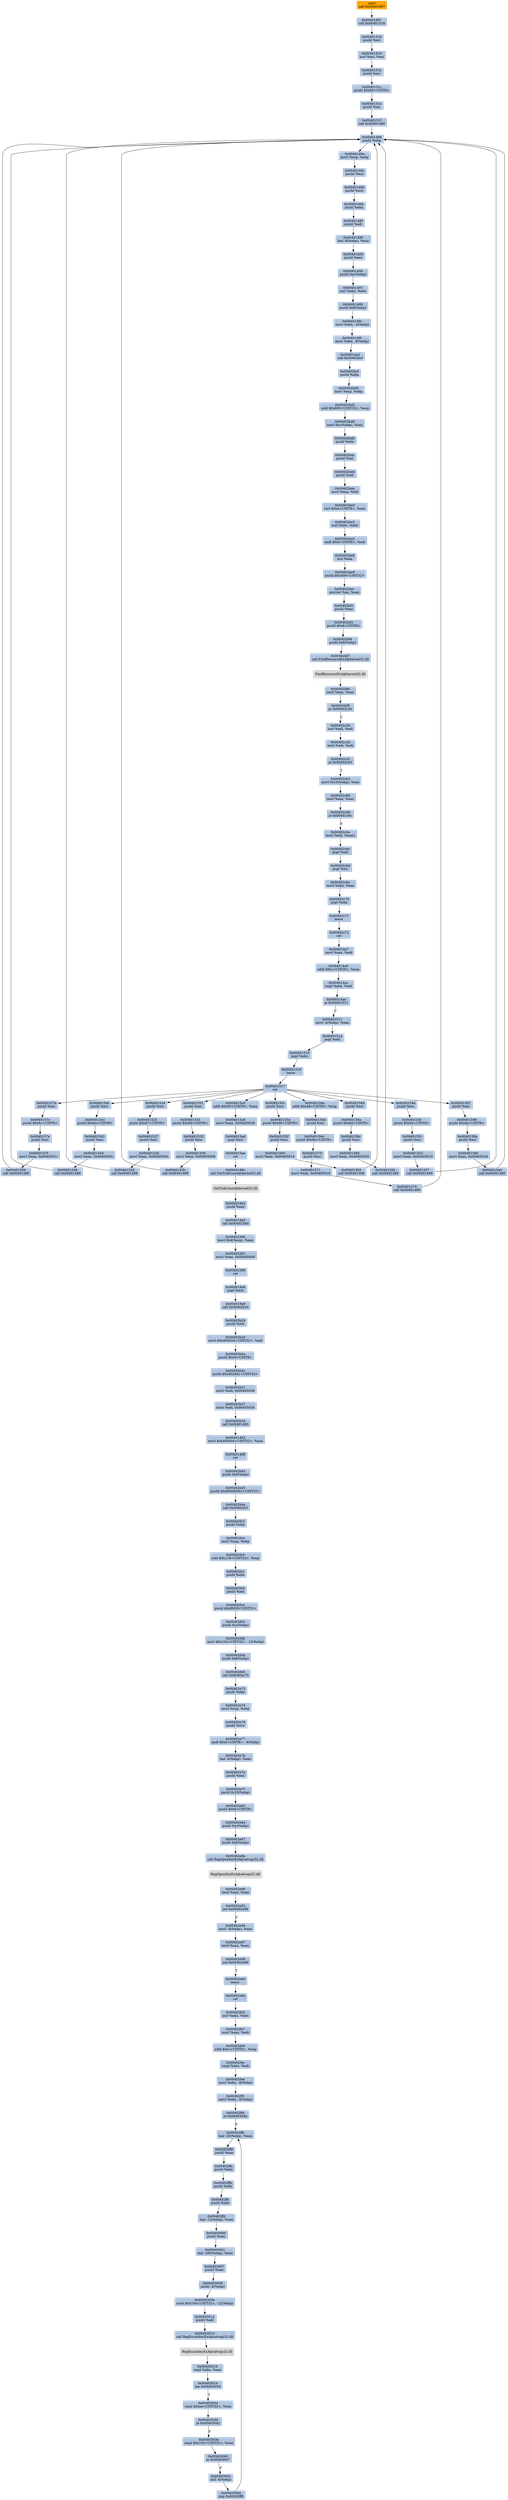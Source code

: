 digraph G {
node[shape=rectangle,style=filled,fillcolor=lightsteelblue,color=lightsteelblue]
bgcolor="transparent"
a0x00401a05call_0x00401997[label="start\ncall 0x00401997",fillcolor="orange",color="lightgrey"];
a0x00401997call_0x00401518[label="0x00401997\ncall 0x00401518"];
a0x00401518pushl_esi[label="0x00401518\npushl %esi"];
a0x00401519xorl_esi_esi[label="0x00401519\nxorl %esi, %esi"];
a0x0040151bpushl_esi[label="0x0040151b\npushl %esi"];
a0x0040151cpushl_0x69UINT8[label="0x0040151c\npushl $0x69<UINT8>"];
a0x0040151epushl_esi[label="0x0040151e\npushl %esi"];
a0x0040151fcall_0x00401489[label="0x0040151f\ncall 0x00401489"];
a0x00401489pushl_ebp[label="0x00401489\npushl %ebp"];
a0x0040148amovl_esp_ebp[label="0x0040148a\nmovl %esp, %ebp"];
a0x0040148cpushl_ecx[label="0x0040148c\npushl %ecx"];
a0x0040148dpushl_ecx[label="0x0040148d\npushl %ecx"];
a0x0040148epushl_ebx[label="0x0040148e\npushl %ebx"];
a0x0040148fpushl_edi[label="0x0040148f\npushl %edi"];
a0x00401490leal__8ebp__eax[label="0x00401490\nleal -8(%ebp), %eax"];
a0x00401493pushl_eax[label="0x00401493\npushl %eax"];
a0x00401494pushl_0xcebp_[label="0x00401494\npushl 0xc(%ebp)"];
a0x00401497xorl_ebx_ebx[label="0x00401497\nxorl %ebx, %ebx"];
a0x00401499pushl_0x8ebp_[label="0x00401499\npushl 0x8(%ebp)"];
a0x0040149cmovl_ebx__4ebp_[label="0x0040149c\nmovl %ebx, -4(%ebp)"];
a0x0040149fmovl_ebx__8ebp_[label="0x0040149f\nmovl %ebx, -8(%ebp)"];
a0x004014a2call_0x00402bcf[label="0x004014a2\ncall 0x00402bcf"];
a0x00402bcfpushl_ebp[label="0x00402bcf\npushl %ebp"];
a0x00402bd0movl_esp_ebp[label="0x00402bd0\nmovl %esp, %ebp"];
a0x00402bd2subl_0x800UINT32_esp[label="0x00402bd2\nsubl $0x800<UINT32>, %esp"];
a0x00402bd8movl_0xcebp__eax[label="0x00402bd8\nmovl 0xc(%ebp), %eax"];
a0x00402bdbpushl_ebx[label="0x00402bdb\npushl %ebx"];
a0x00402bdcpushl_esi[label="0x00402bdc\npushl %esi"];
a0x00402bddpushl_edi[label="0x00402bdd\npushl %edi"];
a0x00402bdemovl_eax_edi[label="0x00402bde\nmovl %eax, %edi"];
a0x00402be0shrl_0x4UINT8_eax[label="0x00402be0\nshrl $0x4<UINT8>, %eax"];
a0x00402be3xorl_ebx_ebx[label="0x00402be3\nxorl %ebx, %ebx"];
a0x00402be5andl_0xfUINT8_edi[label="0x00402be5\nandl $0xf<UINT8>, %edi"];
a0x00402be8incl_eax[label="0x00402be8\nincl %eax"];
a0x00402be9pushl_0x400UINT32[label="0x00402be9\npushl $0x400<UINT32>"];
a0x00402beemovzwl_ax_eax[label="0x00402bee\nmovzwl %ax, %eax"];
a0x00402bf1pushl_eax[label="0x00402bf1\npushl %eax"];
a0x00402bf2pushl_0x6UINT8[label="0x00402bf2\npushl $0x6<UINT8>"];
a0x00402bf4pushl_0x8ebp_[label="0x00402bf4\npushl 0x8(%ebp)"];
a0x00402bf7call_FindResourceExA_kernel32_dll[label="0x00402bf7\ncall FindResourceExA@kernel32.dll"];
FindResourceExA_kernel32_dll[label="FindResourceExA@kernel32.dll",fillcolor="lightgrey",color="lightgrey"];
a0x00402bfdtestl_eax_eax[label="0x00402bfd\ntestl %eax, %eax"];
a0x00402bffje_0x00402c2b[label="0x00402bff\nje 0x00402c2b"];
a0x00402c2bxorl_edi_edi[label="0x00402c2b\nxorl %edi, %edi"];
a0x00402c2dtestl_edi_edi[label="0x00402c2d\ntestl %edi, %edi"];
a0x00402c2fje_0x00402c63[label="0x00402c2f\nje 0x00402c63"];
a0x00402c63movl_0x10ebp__eax[label="0x00402c63\nmovl 0x10(%ebp), %eax"];
a0x00402c66testl_eax_eax[label="0x00402c66\ntestl %eax, %eax"];
a0x00402c68je_0x00402c6c[label="0x00402c68\nje 0x00402c6c"];
a0x00402c6amovl_edi_eax_[label="0x00402c6a\nmovl %edi, (%eax)"];
a0x00402c6cpopl_edi[label="0x00402c6c\npopl %edi"];
a0x00402c6dpopl_esi[label="0x00402c6d\npopl %esi"];
a0x00402c6emovl_ebx_eax[label="0x00402c6e\nmovl %ebx, %eax"];
a0x00402c70popl_ebx[label="0x00402c70\npopl %ebx"];
a0x00402c71leave_[label="0x00402c71\nleave "];
a0x00402c72ret[label="0x00402c72\nret"];
a0x004014a7movl_eax_edi[label="0x004014a7\nmovl %eax, %edi"];
a0x004014a9addl_0xcUINT8_esp[label="0x004014a9\naddl $0xc<UINT8>, %esp"];
a0x004014accmpl_ebx_edi[label="0x004014ac\ncmpl %ebx, %edi"];
a0x004014aeje_0x00401511[label="0x004014ae\nje 0x00401511"];
a0x00401511movl__4ebp__eax[label="0x00401511\nmovl -4(%ebp), %eax"];
a0x00401514popl_edi[label="0x00401514\npopl %edi"];
a0x00401515popl_ebx[label="0x00401515\npopl %ebx"];
a0x00401516leave_[label="0x00401516\nleave "];
a0x00401517ret[label="0x00401517\nret"];
a0x00401524pushl_esi[label="0x00401524\npushl %esi"];
a0x00401525pushl_0x67UINT8[label="0x00401525\npushl $0x67<UINT8>"];
a0x00401527pushl_esi[label="0x00401527\npushl %esi"];
a0x00401528movl_eax_0x00405004[label="0x00401528\nmovl %eax, 0x00405004"];
a0x0040152dcall_0x00401489[label="0x0040152d\ncall 0x00401489"];
a0x00401532pushl_esi[label="0x00401532\npushl %esi"];
a0x00401533pushl_0x68UINT8[label="0x00401533\npushl $0x68<UINT8>"];
a0x00401535pushl_esi[label="0x00401535\npushl %esi"];
a0x00401536movl_eax_0x00405008[label="0x00401536\nmovl %eax, 0x00405008"];
a0x0040153bcall_0x00401489[label="0x0040153b\ncall 0x00401489"];
a0x00401540pushl_esi[label="0x00401540\npushl %esi"];
a0x00401541pushl_0x6aUINT8[label="0x00401541\npushl $0x6a<UINT8>"];
a0x00401543pushl_esi[label="0x00401543\npushl %esi"];
a0x00401544movl_eax_0x0040500c[label="0x00401544\nmovl %eax, 0x0040500c"];
a0x00401549call_0x00401489[label="0x00401549\ncall 0x00401489"];
a0x0040154epushl_esi[label="0x0040154e\npushl %esi"];
a0x0040154fpushl_0x65UINT8[label="0x0040154f\npushl $0x65<UINT8>"];
a0x00401551pushl_esi[label="0x00401551\npushl %esi"];
a0x00401552movl_eax_0x00405010[label="0x00401552\nmovl %eax, 0x00405010"];
a0x00401557call_0x00401489[label="0x00401557\ncall 0x00401489"];
a0x0040155cpushl_esi[label="0x0040155c\npushl %esi"];
a0x0040155dpushl_0x66UINT8[label="0x0040155d\npushl $0x66<UINT8>"];
a0x0040155fpushl_esi[label="0x0040155f\npushl %esi"];
a0x00401560movl_eax_0x00405014[label="0x00401560\nmovl %eax, 0x00405014"];
a0x00401565call_0x00401489[label="0x00401565\ncall 0x00401489"];
a0x0040156aaddl_0x48UINT8_esp[label="0x0040156a\naddl $0x48<UINT8>, %esp"];
a0x0040156dpushl_esi[label="0x0040156d\npushl %esi"];
a0x0040156epushl_0x6bUINT8[label="0x0040156e\npushl $0x6b<UINT8>"];
a0x00401570pushl_esi[label="0x00401570\npushl %esi"];
a0x00401571movl_eax_0x00405018[label="0x00401571\nmovl %eax, 0x00405018"];
a0x00401576call_0x00401489[label="0x00401576\ncall 0x00401489"];
a0x0040157bpushl_esi[label="0x0040157b\npushl %esi"];
a0x0040157cpushl_0x6cUINT8[label="0x0040157c\npushl $0x6c<UINT8>"];
a0x0040157epushl_esi[label="0x0040157e\npushl %esi"];
a0x0040157fmovl_eax_0x0040501c[label="0x0040157f\nmovl %eax, 0x0040501c"];
a0x00401584call_0x00401489[label="0x00401584\ncall 0x00401489"];
a0x00401589pushl_esi[label="0x00401589\npushl %esi"];
a0x0040158apushl_0x6dUINT8[label="0x0040158a\npushl $0x6d<UINT8>"];
a0x0040158cpushl_esi[label="0x0040158c\npushl %esi"];
a0x0040158dmovl_eax_0x00405020[label="0x0040158d\nmovl %eax, 0x00405020"];
a0x00401592call_0x00401489[label="0x00401592\ncall 0x00401489"];
a0x00401597pushl_esi[label="0x00401597\npushl %esi"];
a0x00401598pushl_0x6eUINT8[label="0x00401598\npushl $0x6e<UINT8>"];
a0x0040159apushl_esi[label="0x0040159a\npushl %esi"];
a0x0040159bmovl_eax_0x00405024[label="0x0040159b\nmovl %eax, 0x00405024"];
a0x004015a0call_0x00401489[label="0x004015a0\ncall 0x00401489"];
a0x004015a5addl_0x30UINT8_esp[label="0x004015a5\naddl $0x30<UINT8>, %esp"];
a0x004015a8movl_eax_0x00405028[label="0x004015a8\nmovl %eax, 0x00405028"];
a0x004015adpopl_esi[label="0x004015ad\npopl %esi"];
a0x004015aeret[label="0x004015ae\nret"];
a0x0040199ccall_GetTickCount_kernel32_dll[label="0x0040199c\ncall GetTickCount@kernel32.dll"];
GetTickCount_kernel32_dll[label="GetTickCount@kernel32.dll",fillcolor="lightgrey",color="lightgrey"];
a0x004019a2pushl_eax[label="0x004019a2\npushl %eax"];
a0x004019a3call_0x0040238d[label="0x004019a3\ncall 0x0040238d"];
a0x0040238dmovl_0x4esp__eax[label="0x0040238d\nmovl 0x4(%esp), %eax"];
a0x00402391movl_eax_0x00405000[label="0x00402391\nmovl %eax, 0x00405000"];
a0x00402396ret[label="0x00402396\nret"];
a0x004019a8popl_ecx[label="0x004019a8\npopl %ecx"];
a0x004019a9call_0x00402b24[label="0x004019a9\ncall 0x00402b24"];
a0x00402b24pushl_edi[label="0x00402b24\npushl %edi"];
a0x00402b25movl_0x405034UINT32_edi[label="0x00402b25\nmovl $0x405034<UINT32>, %edi"];
a0x00402b2apushl_0x0UINT8[label="0x00402b2a\npushl $0x0<UINT8>"];
a0x00402b2cpushl_0x4029d1UINT32[label="0x00402b2c\npushl $0x4029d1<UINT32>"];
a0x00402b31movl_edi_0x00405038[label="0x00402b31\nmovl %edi, 0x00405038"];
a0x00402b37movl_edi_0x00405034[label="0x00402b37\nmovl %edi, 0x00405034"];
a0x00402b3dcall_0x00401483[label="0x00402b3d\ncall 0x00401483"];
a0x00401483movl_0x405004UINT32_eax[label="0x00401483\nmovl $0x405004<UINT32>, %eax"];
a0x00401488ret[label="0x00401488\nret"];
a0x00402b42pushl_0x4eax_[label="0x00402b42\npushl 0x4(%eax)"];
a0x00402b45pushl_0x80000002UINT32[label="0x00402b45\npushl $0x80000002<UINT32>"];
a0x00402b4acall_0x00402fc3[label="0x00402b4a\ncall 0x00402fc3"];
a0x00402fc3pushl_ebp[label="0x00402fc3\npushl %ebp"];
a0x00402fc4movl_esp_ebp[label="0x00402fc4\nmovl %esp, %ebp"];
a0x00402fc6subl_0x118UINT32_esp[label="0x00402fc6\nsubl $0x118<UINT32>, %esp"];
a0x00402fccpushl_ebx[label="0x00402fcc\npushl %ebx"];
a0x00402fcdpushl_edi[label="0x00402fcd\npushl %edi"];
a0x00402fcepushl_0xf003fUINT32[label="0x00402fce\npushl $0xf003f<UINT32>"];
a0x00402fd3pushl_0xcebp_[label="0x00402fd3\npushl 0xc(%ebp)"];
a0x00402fd6movl_0x104UINT32__12ebp_[label="0x00402fd6\nmovl $0x104<UINT32>, -12(%ebp)"];
a0x00402fddpushl_0x8ebp_[label="0x00402fdd\npushl 0x8(%ebp)"];
a0x00402fe0call_0x00402e73[label="0x00402fe0\ncall 0x00402e73"];
a0x00402e73pushl_ebp[label="0x00402e73\npushl %ebp"];
a0x00402e74movl_esp_ebp[label="0x00402e74\nmovl %esp, %ebp"];
a0x00402e76pushl_ecx[label="0x00402e76\npushl %ecx"];
a0x00402e77andl_0x0UINT8__4ebp_[label="0x00402e77\nandl $0x0<UINT8>, -4(%ebp)"];
a0x00402e7bleal__4ebp__eax[label="0x00402e7b\nleal -4(%ebp), %eax"];
a0x00402e7epushl_eax[label="0x00402e7e\npushl %eax"];
a0x00402e7fpushl_0x10ebp_[label="0x00402e7f\npushl 0x10(%ebp)"];
a0x00402e82pushl_0x0UINT8[label="0x00402e82\npushl $0x0<UINT8>"];
a0x00402e84pushl_0xcebp_[label="0x00402e84\npushl 0xc(%ebp)"];
a0x00402e87pushl_0x8ebp_[label="0x00402e87\npushl 0x8(%ebp)"];
a0x00402e8acall_RegOpenKeyExA_advapi32_dll[label="0x00402e8a\ncall RegOpenKeyExA@advapi32.dll"];
RegOpenKeyExA_advapi32_dll[label="RegOpenKeyExA@advapi32.dll",fillcolor="lightgrey",color="lightgrey"];
a0x00402e90testl_eax_eax[label="0x00402e90\ntestl %eax, %eax"];
a0x00402e92jne_0x00402e9b[label="0x00402e92\njne 0x00402e9b"];
a0x00402e94movl__4ebp__eax[label="0x00402e94\nmovl -4(%ebp), %eax"];
a0x00402e97testl_eax_eax[label="0x00402e97\ntestl %eax, %eax"];
a0x00402e99jne_0x00402e9d[label="0x00402e99\njne 0x00402e9d"];
a0x00402e9dleave_[label="0x00402e9d\nleave "];
a0x00402e9eret[label="0x00402e9e\nret"];
a0x00402fe5xorl_ebx_ebx[label="0x00402fe5\nxorl %ebx, %ebx"];
a0x00402fe7movl_eax_edi[label="0x00402fe7\nmovl %eax, %edi"];
a0x00402fe9addl_0xcUINT8_esp[label="0x00402fe9\naddl $0xc<UINT8>, %esp"];
a0x00402feccmpl_ebx_edi[label="0x00402fec\ncmpl %ebx, %edi"];
a0x00402feemovl_ebx__8ebp_[label="0x00402fee\nmovl %ebx, -8(%ebp)"];
a0x00402ff1movl_ebx__4ebp_[label="0x00402ff1\nmovl %ebx, -4(%ebp)"];
a0x00402ff4je_0x0040304e[label="0x00402ff4\nje 0x0040304e"];
a0x00402ff6leal__20ebp__eax[label="0x00402ff6\nleal -20(%ebp), %eax"];
a0x00402ff9pushl_eax[label="0x00402ff9\npushl %eax"];
a0x00402ffapushl_ebx[label="0x00402ffa\npushl %ebx"];
a0x00402ffbpushl_ebx[label="0x00402ffb\npushl %ebx"];
a0x00402ffcpushl_ebx[label="0x00402ffc\npushl %ebx"];
a0x00402ffdleal__12ebp__eax[label="0x00402ffd\nleal -12(%ebp), %eax"];
a0x00403000pushl_eax[label="0x00403000\npushl %eax"];
a0x00403001leal__280ebp__eax[label="0x00403001\nleal -280(%ebp), %eax"];
a0x00403007pushl_eax[label="0x00403007\npushl %eax"];
a0x00403008pushl__4ebp_[label="0x00403008\npushl -4(%ebp)"];
a0x0040300bmovl_0x104UINT32__12ebp_[label="0x0040300b\nmovl $0x104<UINT32>, -12(%ebp)"];
a0x00403012pushl_edi[label="0x00403012\npushl %edi"];
a0x00403013call_RegEnumKeyExA_advapi32_dll[label="0x00403013\ncall RegEnumKeyExA@advapi32.dll"];
RegEnumKeyExA_advapi32_dll[label="RegEnumKeyExA@advapi32.dll",fillcolor="lightgrey",color="lightgrey"];
a0x00403019cmpl_ebx_eax[label="0x00403019\ncmpl %ebx, %eax"];
a0x0040301bjne_0x00403034[label="0x0040301b\njne 0x00403034"];
a0x00403034cmpl_0xeaUINT32_eax[label="0x00403034\ncmpl $0xea<UINT32>, %eax"];
a0x00403039je_0x00403042[label="0x00403039\nje 0x00403042"];
a0x0040303bcmpl_0x103UINT32_eax[label="0x0040303b\ncmpl $0x103<UINT32>, %eax"];
a0x00403040je_0x00403047[label="0x00403040\nje 0x00403047"];
a0x00403042incl__4ebp_[label="0x00403042\nincl -4(%ebp)"];
a0x00403045jmp_0x00402ff6[label="0x00403045\njmp 0x00402ff6"];
a0x00401a05call_0x00401997 -> a0x00401997call_0x00401518 [color="#000000"];
a0x00401997call_0x00401518 -> a0x00401518pushl_esi [color="#000000"];
a0x00401518pushl_esi -> a0x00401519xorl_esi_esi [color="#000000"];
a0x00401519xorl_esi_esi -> a0x0040151bpushl_esi [color="#000000"];
a0x0040151bpushl_esi -> a0x0040151cpushl_0x69UINT8 [color="#000000"];
a0x0040151cpushl_0x69UINT8 -> a0x0040151epushl_esi [color="#000000"];
a0x0040151epushl_esi -> a0x0040151fcall_0x00401489 [color="#000000"];
a0x0040151fcall_0x00401489 -> a0x00401489pushl_ebp [color="#000000"];
a0x00401489pushl_ebp -> a0x0040148amovl_esp_ebp [color="#000000"];
a0x0040148amovl_esp_ebp -> a0x0040148cpushl_ecx [color="#000000"];
a0x0040148cpushl_ecx -> a0x0040148dpushl_ecx [color="#000000"];
a0x0040148dpushl_ecx -> a0x0040148epushl_ebx [color="#000000"];
a0x0040148epushl_ebx -> a0x0040148fpushl_edi [color="#000000"];
a0x0040148fpushl_edi -> a0x00401490leal__8ebp__eax [color="#000000"];
a0x00401490leal__8ebp__eax -> a0x00401493pushl_eax [color="#000000"];
a0x00401493pushl_eax -> a0x00401494pushl_0xcebp_ [color="#000000"];
a0x00401494pushl_0xcebp_ -> a0x00401497xorl_ebx_ebx [color="#000000"];
a0x00401497xorl_ebx_ebx -> a0x00401499pushl_0x8ebp_ [color="#000000"];
a0x00401499pushl_0x8ebp_ -> a0x0040149cmovl_ebx__4ebp_ [color="#000000"];
a0x0040149cmovl_ebx__4ebp_ -> a0x0040149fmovl_ebx__8ebp_ [color="#000000"];
a0x0040149fmovl_ebx__8ebp_ -> a0x004014a2call_0x00402bcf [color="#000000"];
a0x004014a2call_0x00402bcf -> a0x00402bcfpushl_ebp [color="#000000"];
a0x00402bcfpushl_ebp -> a0x00402bd0movl_esp_ebp [color="#000000"];
a0x00402bd0movl_esp_ebp -> a0x00402bd2subl_0x800UINT32_esp [color="#000000"];
a0x00402bd2subl_0x800UINT32_esp -> a0x00402bd8movl_0xcebp__eax [color="#000000"];
a0x00402bd8movl_0xcebp__eax -> a0x00402bdbpushl_ebx [color="#000000"];
a0x00402bdbpushl_ebx -> a0x00402bdcpushl_esi [color="#000000"];
a0x00402bdcpushl_esi -> a0x00402bddpushl_edi [color="#000000"];
a0x00402bddpushl_edi -> a0x00402bdemovl_eax_edi [color="#000000"];
a0x00402bdemovl_eax_edi -> a0x00402be0shrl_0x4UINT8_eax [color="#000000"];
a0x00402be0shrl_0x4UINT8_eax -> a0x00402be3xorl_ebx_ebx [color="#000000"];
a0x00402be3xorl_ebx_ebx -> a0x00402be5andl_0xfUINT8_edi [color="#000000"];
a0x00402be5andl_0xfUINT8_edi -> a0x00402be8incl_eax [color="#000000"];
a0x00402be8incl_eax -> a0x00402be9pushl_0x400UINT32 [color="#000000"];
a0x00402be9pushl_0x400UINT32 -> a0x00402beemovzwl_ax_eax [color="#000000"];
a0x00402beemovzwl_ax_eax -> a0x00402bf1pushl_eax [color="#000000"];
a0x00402bf1pushl_eax -> a0x00402bf2pushl_0x6UINT8 [color="#000000"];
a0x00402bf2pushl_0x6UINT8 -> a0x00402bf4pushl_0x8ebp_ [color="#000000"];
a0x00402bf4pushl_0x8ebp_ -> a0x00402bf7call_FindResourceExA_kernel32_dll [color="#000000"];
a0x00402bf7call_FindResourceExA_kernel32_dll -> FindResourceExA_kernel32_dll [color="#000000"];
FindResourceExA_kernel32_dll -> a0x00402bfdtestl_eax_eax [color="#000000"];
a0x00402bfdtestl_eax_eax -> a0x00402bffje_0x00402c2b [color="#000000"];
a0x00402bffje_0x00402c2b -> a0x00402c2bxorl_edi_edi [color="#000000",label="T"];
a0x00402c2bxorl_edi_edi -> a0x00402c2dtestl_edi_edi [color="#000000"];
a0x00402c2dtestl_edi_edi -> a0x00402c2fje_0x00402c63 [color="#000000"];
a0x00402c2fje_0x00402c63 -> a0x00402c63movl_0x10ebp__eax [color="#000000",label="T"];
a0x00402c63movl_0x10ebp__eax -> a0x00402c66testl_eax_eax [color="#000000"];
a0x00402c66testl_eax_eax -> a0x00402c68je_0x00402c6c [color="#000000"];
a0x00402c68je_0x00402c6c -> a0x00402c6amovl_edi_eax_ [color="#000000",label="F"];
a0x00402c6amovl_edi_eax_ -> a0x00402c6cpopl_edi [color="#000000"];
a0x00402c6cpopl_edi -> a0x00402c6dpopl_esi [color="#000000"];
a0x00402c6dpopl_esi -> a0x00402c6emovl_ebx_eax [color="#000000"];
a0x00402c6emovl_ebx_eax -> a0x00402c70popl_ebx [color="#000000"];
a0x00402c70popl_ebx -> a0x00402c71leave_ [color="#000000"];
a0x00402c71leave_ -> a0x00402c72ret [color="#000000"];
a0x00402c72ret -> a0x004014a7movl_eax_edi [color="#000000"];
a0x004014a7movl_eax_edi -> a0x004014a9addl_0xcUINT8_esp [color="#000000"];
a0x004014a9addl_0xcUINT8_esp -> a0x004014accmpl_ebx_edi [color="#000000"];
a0x004014accmpl_ebx_edi -> a0x004014aeje_0x00401511 [color="#000000"];
a0x004014aeje_0x00401511 -> a0x00401511movl__4ebp__eax [color="#000000",label="T"];
a0x00401511movl__4ebp__eax -> a0x00401514popl_edi [color="#000000"];
a0x00401514popl_edi -> a0x00401515popl_ebx [color="#000000"];
a0x00401515popl_ebx -> a0x00401516leave_ [color="#000000"];
a0x00401516leave_ -> a0x00401517ret [color="#000000"];
a0x00401517ret -> a0x00401524pushl_esi [color="#000000"];
a0x00401524pushl_esi -> a0x00401525pushl_0x67UINT8 [color="#000000"];
a0x00401525pushl_0x67UINT8 -> a0x00401527pushl_esi [color="#000000"];
a0x00401527pushl_esi -> a0x00401528movl_eax_0x00405004 [color="#000000"];
a0x00401528movl_eax_0x00405004 -> a0x0040152dcall_0x00401489 [color="#000000"];
a0x0040152dcall_0x00401489 -> a0x00401489pushl_ebp [color="#000000"];
a0x00401517ret -> a0x00401532pushl_esi [color="#000000"];
a0x00401532pushl_esi -> a0x00401533pushl_0x68UINT8 [color="#000000"];
a0x00401533pushl_0x68UINT8 -> a0x00401535pushl_esi [color="#000000"];
a0x00401535pushl_esi -> a0x00401536movl_eax_0x00405008 [color="#000000"];
a0x00401536movl_eax_0x00405008 -> a0x0040153bcall_0x00401489 [color="#000000"];
a0x0040153bcall_0x00401489 -> a0x00401489pushl_ebp [color="#000000"];
a0x00401517ret -> a0x00401540pushl_esi [color="#000000"];
a0x00401540pushl_esi -> a0x00401541pushl_0x6aUINT8 [color="#000000"];
a0x00401541pushl_0x6aUINT8 -> a0x00401543pushl_esi [color="#000000"];
a0x00401543pushl_esi -> a0x00401544movl_eax_0x0040500c [color="#000000"];
a0x00401544movl_eax_0x0040500c -> a0x00401549call_0x00401489 [color="#000000"];
a0x00401549call_0x00401489 -> a0x00401489pushl_ebp [color="#000000"];
a0x00401517ret -> a0x0040154epushl_esi [color="#000000"];
a0x0040154epushl_esi -> a0x0040154fpushl_0x65UINT8 [color="#000000"];
a0x0040154fpushl_0x65UINT8 -> a0x00401551pushl_esi [color="#000000"];
a0x00401551pushl_esi -> a0x00401552movl_eax_0x00405010 [color="#000000"];
a0x00401552movl_eax_0x00405010 -> a0x00401557call_0x00401489 [color="#000000"];
a0x00401557call_0x00401489 -> a0x00401489pushl_ebp [color="#000000"];
a0x00401517ret -> a0x0040155cpushl_esi [color="#000000"];
a0x0040155cpushl_esi -> a0x0040155dpushl_0x66UINT8 [color="#000000"];
a0x0040155dpushl_0x66UINT8 -> a0x0040155fpushl_esi [color="#000000"];
a0x0040155fpushl_esi -> a0x00401560movl_eax_0x00405014 [color="#000000"];
a0x00401560movl_eax_0x00405014 -> a0x00401565call_0x00401489 [color="#000000"];
a0x00401565call_0x00401489 -> a0x00401489pushl_ebp [color="#000000"];
a0x00401517ret -> a0x0040156aaddl_0x48UINT8_esp [color="#000000"];
a0x0040156aaddl_0x48UINT8_esp -> a0x0040156dpushl_esi [color="#000000"];
a0x0040156dpushl_esi -> a0x0040156epushl_0x6bUINT8 [color="#000000"];
a0x0040156epushl_0x6bUINT8 -> a0x00401570pushl_esi [color="#000000"];
a0x00401570pushl_esi -> a0x00401571movl_eax_0x00405018 [color="#000000"];
a0x00401571movl_eax_0x00405018 -> a0x00401576call_0x00401489 [color="#000000"];
a0x00401576call_0x00401489 -> a0x00401489pushl_ebp [color="#000000"];
a0x00401517ret -> a0x0040157bpushl_esi [color="#000000"];
a0x0040157bpushl_esi -> a0x0040157cpushl_0x6cUINT8 [color="#000000"];
a0x0040157cpushl_0x6cUINT8 -> a0x0040157epushl_esi [color="#000000"];
a0x0040157epushl_esi -> a0x0040157fmovl_eax_0x0040501c [color="#000000"];
a0x0040157fmovl_eax_0x0040501c -> a0x00401584call_0x00401489 [color="#000000"];
a0x00401584call_0x00401489 -> a0x00401489pushl_ebp [color="#000000"];
a0x00401517ret -> a0x00401589pushl_esi [color="#000000"];
a0x00401589pushl_esi -> a0x0040158apushl_0x6dUINT8 [color="#000000"];
a0x0040158apushl_0x6dUINT8 -> a0x0040158cpushl_esi [color="#000000"];
a0x0040158cpushl_esi -> a0x0040158dmovl_eax_0x00405020 [color="#000000"];
a0x0040158dmovl_eax_0x00405020 -> a0x00401592call_0x00401489 [color="#000000"];
a0x00401592call_0x00401489 -> a0x00401489pushl_ebp [color="#000000"];
a0x00401517ret -> a0x00401597pushl_esi [color="#000000"];
a0x00401597pushl_esi -> a0x00401598pushl_0x6eUINT8 [color="#000000"];
a0x00401598pushl_0x6eUINT8 -> a0x0040159apushl_esi [color="#000000"];
a0x0040159apushl_esi -> a0x0040159bmovl_eax_0x00405024 [color="#000000"];
a0x0040159bmovl_eax_0x00405024 -> a0x004015a0call_0x00401489 [color="#000000"];
a0x004015a0call_0x00401489 -> a0x00401489pushl_ebp [color="#000000"];
a0x00401517ret -> a0x004015a5addl_0x30UINT8_esp [color="#000000"];
a0x004015a5addl_0x30UINT8_esp -> a0x004015a8movl_eax_0x00405028 [color="#000000"];
a0x004015a8movl_eax_0x00405028 -> a0x004015adpopl_esi [color="#000000"];
a0x004015adpopl_esi -> a0x004015aeret [color="#000000"];
a0x004015aeret -> a0x0040199ccall_GetTickCount_kernel32_dll [color="#000000"];
a0x0040199ccall_GetTickCount_kernel32_dll -> GetTickCount_kernel32_dll [color="#000000"];
GetTickCount_kernel32_dll -> a0x004019a2pushl_eax [color="#000000"];
a0x004019a2pushl_eax -> a0x004019a3call_0x0040238d [color="#000000"];
a0x004019a3call_0x0040238d -> a0x0040238dmovl_0x4esp__eax [color="#000000"];
a0x0040238dmovl_0x4esp__eax -> a0x00402391movl_eax_0x00405000 [color="#000000"];
a0x00402391movl_eax_0x00405000 -> a0x00402396ret [color="#000000"];
a0x00402396ret -> a0x004019a8popl_ecx [color="#000000"];
a0x004019a8popl_ecx -> a0x004019a9call_0x00402b24 [color="#000000"];
a0x004019a9call_0x00402b24 -> a0x00402b24pushl_edi [color="#000000"];
a0x00402b24pushl_edi -> a0x00402b25movl_0x405034UINT32_edi [color="#000000"];
a0x00402b25movl_0x405034UINT32_edi -> a0x00402b2apushl_0x0UINT8 [color="#000000"];
a0x00402b2apushl_0x0UINT8 -> a0x00402b2cpushl_0x4029d1UINT32 [color="#000000"];
a0x00402b2cpushl_0x4029d1UINT32 -> a0x00402b31movl_edi_0x00405038 [color="#000000"];
a0x00402b31movl_edi_0x00405038 -> a0x00402b37movl_edi_0x00405034 [color="#000000"];
a0x00402b37movl_edi_0x00405034 -> a0x00402b3dcall_0x00401483 [color="#000000"];
a0x00402b3dcall_0x00401483 -> a0x00401483movl_0x405004UINT32_eax [color="#000000"];
a0x00401483movl_0x405004UINT32_eax -> a0x00401488ret [color="#000000"];
a0x00401488ret -> a0x00402b42pushl_0x4eax_ [color="#000000"];
a0x00402b42pushl_0x4eax_ -> a0x00402b45pushl_0x80000002UINT32 [color="#000000"];
a0x00402b45pushl_0x80000002UINT32 -> a0x00402b4acall_0x00402fc3 [color="#000000"];
a0x00402b4acall_0x00402fc3 -> a0x00402fc3pushl_ebp [color="#000000"];
a0x00402fc3pushl_ebp -> a0x00402fc4movl_esp_ebp [color="#000000"];
a0x00402fc4movl_esp_ebp -> a0x00402fc6subl_0x118UINT32_esp [color="#000000"];
a0x00402fc6subl_0x118UINT32_esp -> a0x00402fccpushl_ebx [color="#000000"];
a0x00402fccpushl_ebx -> a0x00402fcdpushl_edi [color="#000000"];
a0x00402fcdpushl_edi -> a0x00402fcepushl_0xf003fUINT32 [color="#000000"];
a0x00402fcepushl_0xf003fUINT32 -> a0x00402fd3pushl_0xcebp_ [color="#000000"];
a0x00402fd3pushl_0xcebp_ -> a0x00402fd6movl_0x104UINT32__12ebp_ [color="#000000"];
a0x00402fd6movl_0x104UINT32__12ebp_ -> a0x00402fddpushl_0x8ebp_ [color="#000000"];
a0x00402fddpushl_0x8ebp_ -> a0x00402fe0call_0x00402e73 [color="#000000"];
a0x00402fe0call_0x00402e73 -> a0x00402e73pushl_ebp [color="#000000"];
a0x00402e73pushl_ebp -> a0x00402e74movl_esp_ebp [color="#000000"];
a0x00402e74movl_esp_ebp -> a0x00402e76pushl_ecx [color="#000000"];
a0x00402e76pushl_ecx -> a0x00402e77andl_0x0UINT8__4ebp_ [color="#000000"];
a0x00402e77andl_0x0UINT8__4ebp_ -> a0x00402e7bleal__4ebp__eax [color="#000000"];
a0x00402e7bleal__4ebp__eax -> a0x00402e7epushl_eax [color="#000000"];
a0x00402e7epushl_eax -> a0x00402e7fpushl_0x10ebp_ [color="#000000"];
a0x00402e7fpushl_0x10ebp_ -> a0x00402e82pushl_0x0UINT8 [color="#000000"];
a0x00402e82pushl_0x0UINT8 -> a0x00402e84pushl_0xcebp_ [color="#000000"];
a0x00402e84pushl_0xcebp_ -> a0x00402e87pushl_0x8ebp_ [color="#000000"];
a0x00402e87pushl_0x8ebp_ -> a0x00402e8acall_RegOpenKeyExA_advapi32_dll [color="#000000"];
a0x00402e8acall_RegOpenKeyExA_advapi32_dll -> RegOpenKeyExA_advapi32_dll [color="#000000"];
RegOpenKeyExA_advapi32_dll -> a0x00402e90testl_eax_eax [color="#000000"];
a0x00402e90testl_eax_eax -> a0x00402e92jne_0x00402e9b [color="#000000"];
a0x00402e92jne_0x00402e9b -> a0x00402e94movl__4ebp__eax [color="#000000",label="F"];
a0x00402e94movl__4ebp__eax -> a0x00402e97testl_eax_eax [color="#000000"];
a0x00402e97testl_eax_eax -> a0x00402e99jne_0x00402e9d [color="#000000"];
a0x00402e99jne_0x00402e9d -> a0x00402e9dleave_ [color="#000000",label="T"];
a0x00402e9dleave_ -> a0x00402e9eret [color="#000000"];
a0x00402e9eret -> a0x00402fe5xorl_ebx_ebx [color="#000000"];
a0x00402fe5xorl_ebx_ebx -> a0x00402fe7movl_eax_edi [color="#000000"];
a0x00402fe7movl_eax_edi -> a0x00402fe9addl_0xcUINT8_esp [color="#000000"];
a0x00402fe9addl_0xcUINT8_esp -> a0x00402feccmpl_ebx_edi [color="#000000"];
a0x00402feccmpl_ebx_edi -> a0x00402feemovl_ebx__8ebp_ [color="#000000"];
a0x00402feemovl_ebx__8ebp_ -> a0x00402ff1movl_ebx__4ebp_ [color="#000000"];
a0x00402ff1movl_ebx__4ebp_ -> a0x00402ff4je_0x0040304e [color="#000000"];
a0x00402ff4je_0x0040304e -> a0x00402ff6leal__20ebp__eax [color="#000000",label="F"];
a0x00402ff6leal__20ebp__eax -> a0x00402ff9pushl_eax [color="#000000"];
a0x00402ff9pushl_eax -> a0x00402ffapushl_ebx [color="#000000"];
a0x00402ffapushl_ebx -> a0x00402ffbpushl_ebx [color="#000000"];
a0x00402ffbpushl_ebx -> a0x00402ffcpushl_ebx [color="#000000"];
a0x00402ffcpushl_ebx -> a0x00402ffdleal__12ebp__eax [color="#000000"];
a0x00402ffdleal__12ebp__eax -> a0x00403000pushl_eax [color="#000000"];
a0x00403000pushl_eax -> a0x00403001leal__280ebp__eax [color="#000000"];
a0x00403001leal__280ebp__eax -> a0x00403007pushl_eax [color="#000000"];
a0x00403007pushl_eax -> a0x00403008pushl__4ebp_ [color="#000000"];
a0x00403008pushl__4ebp_ -> a0x0040300bmovl_0x104UINT32__12ebp_ [color="#000000"];
a0x0040300bmovl_0x104UINT32__12ebp_ -> a0x00403012pushl_edi [color="#000000"];
a0x00403012pushl_edi -> a0x00403013call_RegEnumKeyExA_advapi32_dll [color="#000000"];
a0x00403013call_RegEnumKeyExA_advapi32_dll -> RegEnumKeyExA_advapi32_dll [color="#000000"];
RegEnumKeyExA_advapi32_dll -> a0x00403019cmpl_ebx_eax [color="#000000"];
a0x00403019cmpl_ebx_eax -> a0x0040301bjne_0x00403034 [color="#000000"];
a0x0040301bjne_0x00403034 -> a0x00403034cmpl_0xeaUINT32_eax [color="#000000",label="T"];
a0x00403034cmpl_0xeaUINT32_eax -> a0x00403039je_0x00403042 [color="#000000"];
a0x00403039je_0x00403042 -> a0x0040303bcmpl_0x103UINT32_eax [color="#000000",label="F"];
a0x0040303bcmpl_0x103UINT32_eax -> a0x00403040je_0x00403047 [color="#000000"];
a0x00403040je_0x00403047 -> a0x00403042incl__4ebp_ [color="#000000",label="F"];
a0x00403042incl__4ebp_ -> a0x00403045jmp_0x00402ff6 [color="#000000"];
a0x00403045jmp_0x00402ff6 -> a0x00402ff6leal__20ebp__eax [color="#000000"];
}
